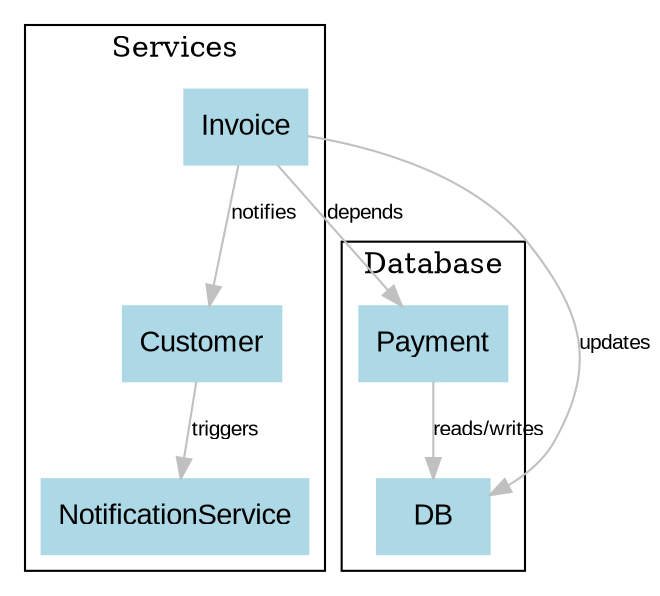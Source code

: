 digraph ImpactGraph {
	// Настройки узлов
	node [shape=box, style=filled, color=lightblue, fontname="Arial"];
	edge [fontname="Arial", fontsize=10, color=gray];

	// Пример узлов и зависимостей
	Invoice -> Payment [label="depends"];
	Invoice -> DB [label="updates"];
	Payment -> DB [label="reads/writes"];
	Invoice -> Customer [label="notifies"];
	Customer -> NotificationService [label="triggers"];

	// Можно добавить группировки
	subgraph cluster_db {
		label="Database";
		DB;
		Payment;
	}

	subgraph cluster_services {
		label="Services";
		Invoice;
		NotificationService;
		Customer;
	}
}